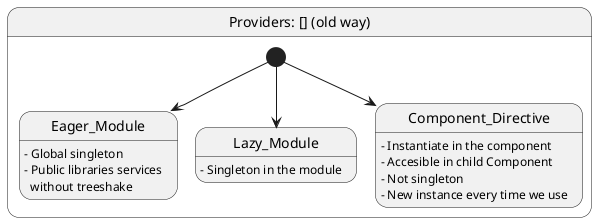 @startuml DependencyInjection

state "Providers: [] (old way)" as ProvidersOldWay{
  [*] --> Eager_Module
  Eager_Module : - Global singleton
  Eager_Module : - Public libraries services\n  without treeshake
  [*] --> Lazy_Module
  Lazy_Module : - Singleton in the module
  [*] --> Component_Directive
  Component_Directive : - Instantiate in the component
  Component_Directive : - Accesible in child Component
  Component_Directive : - Not singleton
  Component_Directive : - New instance every time we use
}

@enduml
